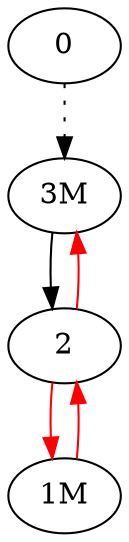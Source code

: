 Digraph G {
0->"3M"[style=dotted];
edge [color=red];
"1M"->2;
edge [color=black];
edge [color=red];
2->"1M";
edge [color=black];
edge [color=red];
2->"3M";
edge [color=black];
"3M"->2;
}

